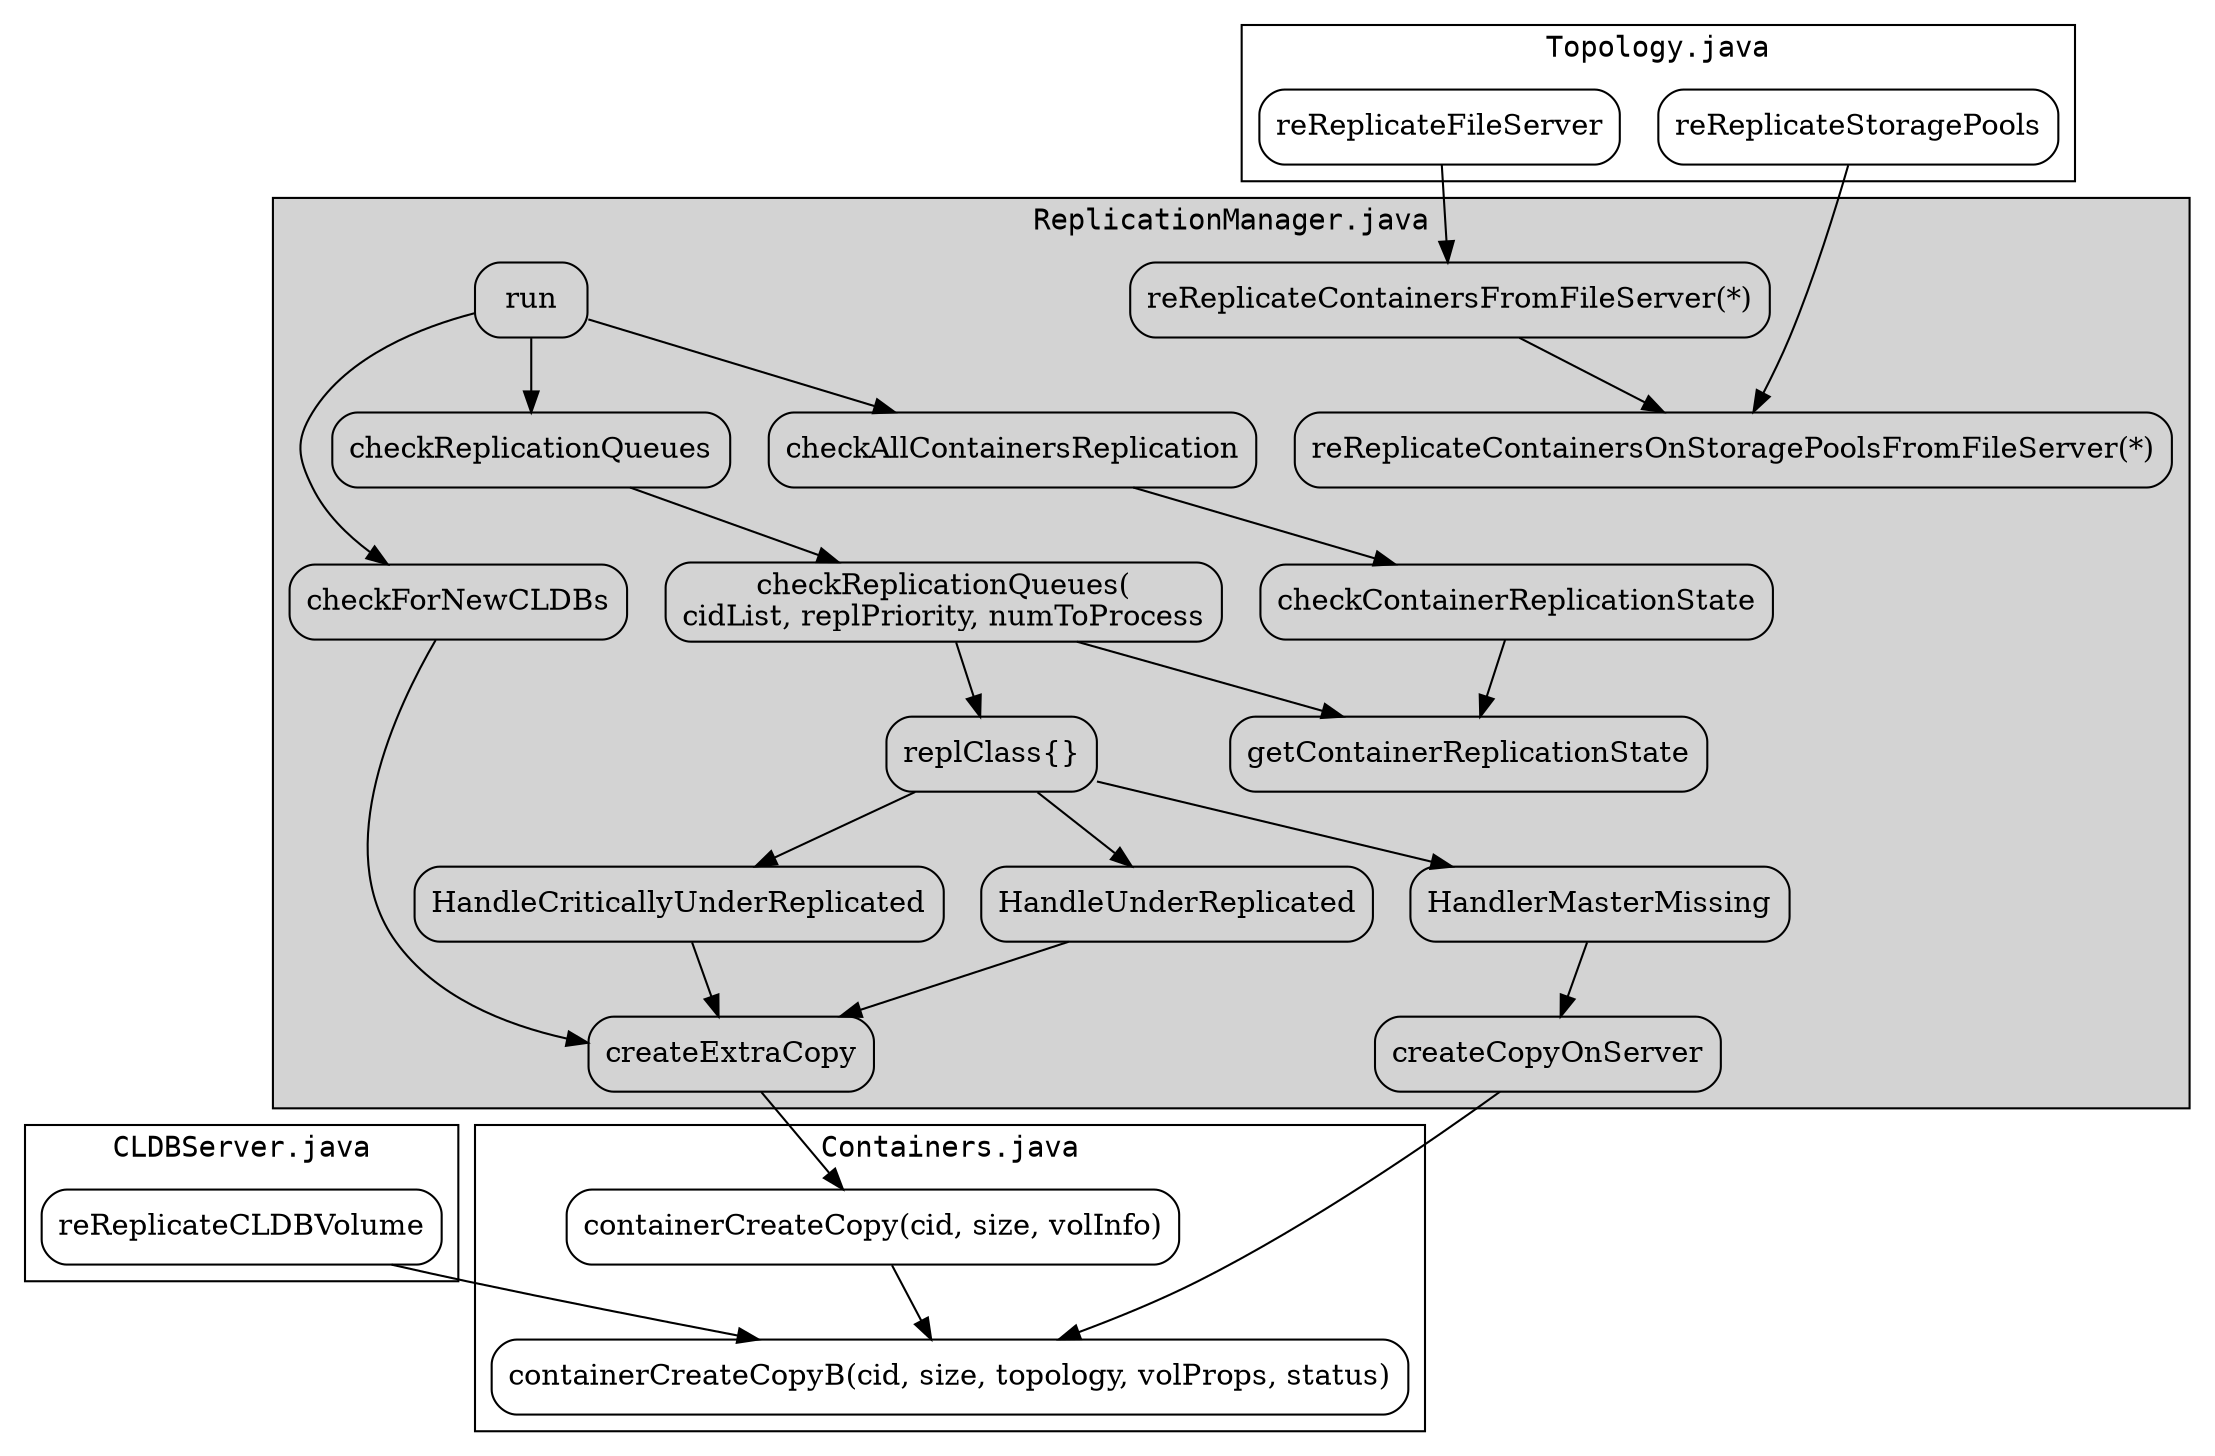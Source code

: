 digraph G {
	compound = false;
	fontname = "Courier";
	node [shape="box",style="rounded"];

	subgraph cluster_0 {
		label = "ReplicationManager.java";
		style = "filled";

		HandlerMasterMissing -> createCopyOnServer;
		run -> checkForNewCLDBs;
		run -> checkAllContainersReplication -> checkContainerReplicationState -> getContainerReplicationState;
		checkForNewCLDBs -> createExtraCopy;
		HandleCriticallyUnderReplicated -> createExtraCopy;
		HandleUnderReplicated -> createExtraCopy;
		checkReplicationQueuesB -> getContainerReplicationState;
		checkReplicationQueuesB -> replClass;
		replClass -> HandlerMasterMissing;
		replClass -> HandleCriticallyUnderReplicated;
		replClass -> HandleUnderReplicated;
		reReplicateContainersFromFileServer -> reReplicateContainersOnStoragePoolsFromFileServer;

		reReplicateContainersFromFileServer[label="reReplicateContainersFromFileServer(*)"];
		reReplicateContainersOnStoragePoolsFromFileServer[label="reReplicateContainersOnStoragePoolsFromFileServer(*)"];

		run -> checkReplicationQueues;
		checkReplicationQueues -> checkReplicationQueuesB;
		checkReplicationQueuesB[label="checkReplicationQueues(\ncidList, replPriority, numToProcess"];
		replClass[label="replClass{}"];
	}

	subgraph cluster_1 {
		label = "Containers.java"

		containerCreateCopyA -> containerCreateCopyB;
		containerCreateCopyA[label = "containerCreateCopy(cid, size, volInfo)"];
		containerCreateCopyB[label = "containerCreateCopyB(cid, size, topology, volProps, status)"];
	}

	subgraph cluster_2 {
		label = "CLDBServer.java"

		reReplicateCLDBVolume[label="reReplicateCLDBVolume"]		
	}

	subgraph cluster_3 {
		label = "Topology.java";

		reReplicateFileServer;
		reReplicateStoragePools;
	}

	createCopyOnServer -> containerCreateCopyB;
	createExtraCopy -> containerCreateCopyA;
	reReplicateCLDBVolume -> containerCreateCopyB;

	reReplicateFileServer -> reReplicateContainersFromFileServer;
	reReplicateStoragePools -> reReplicateContainersOnStoragePoolsFromFileServer;
}
